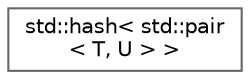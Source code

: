 digraph "Graphical Class Hierarchy"
{
 // LATEX_PDF_SIZE
  bgcolor="transparent";
  edge [fontname=Helvetica,fontsize=10,labelfontname=Helvetica,labelfontsize=10];
  node [fontname=Helvetica,fontsize=10,shape=box,height=0.2,width=0.4];
  rankdir="LR";
  Node0 [label="std::hash\< std::pair\l\< T, U \> \>",height=0.2,width=0.4,color="grey40", fillcolor="white", style="filled",URL="$classstd_1_1hash_3_01std_1_1pair_3_01T_00_01U_01_4_01_4.html",tooltip=" "];
}
